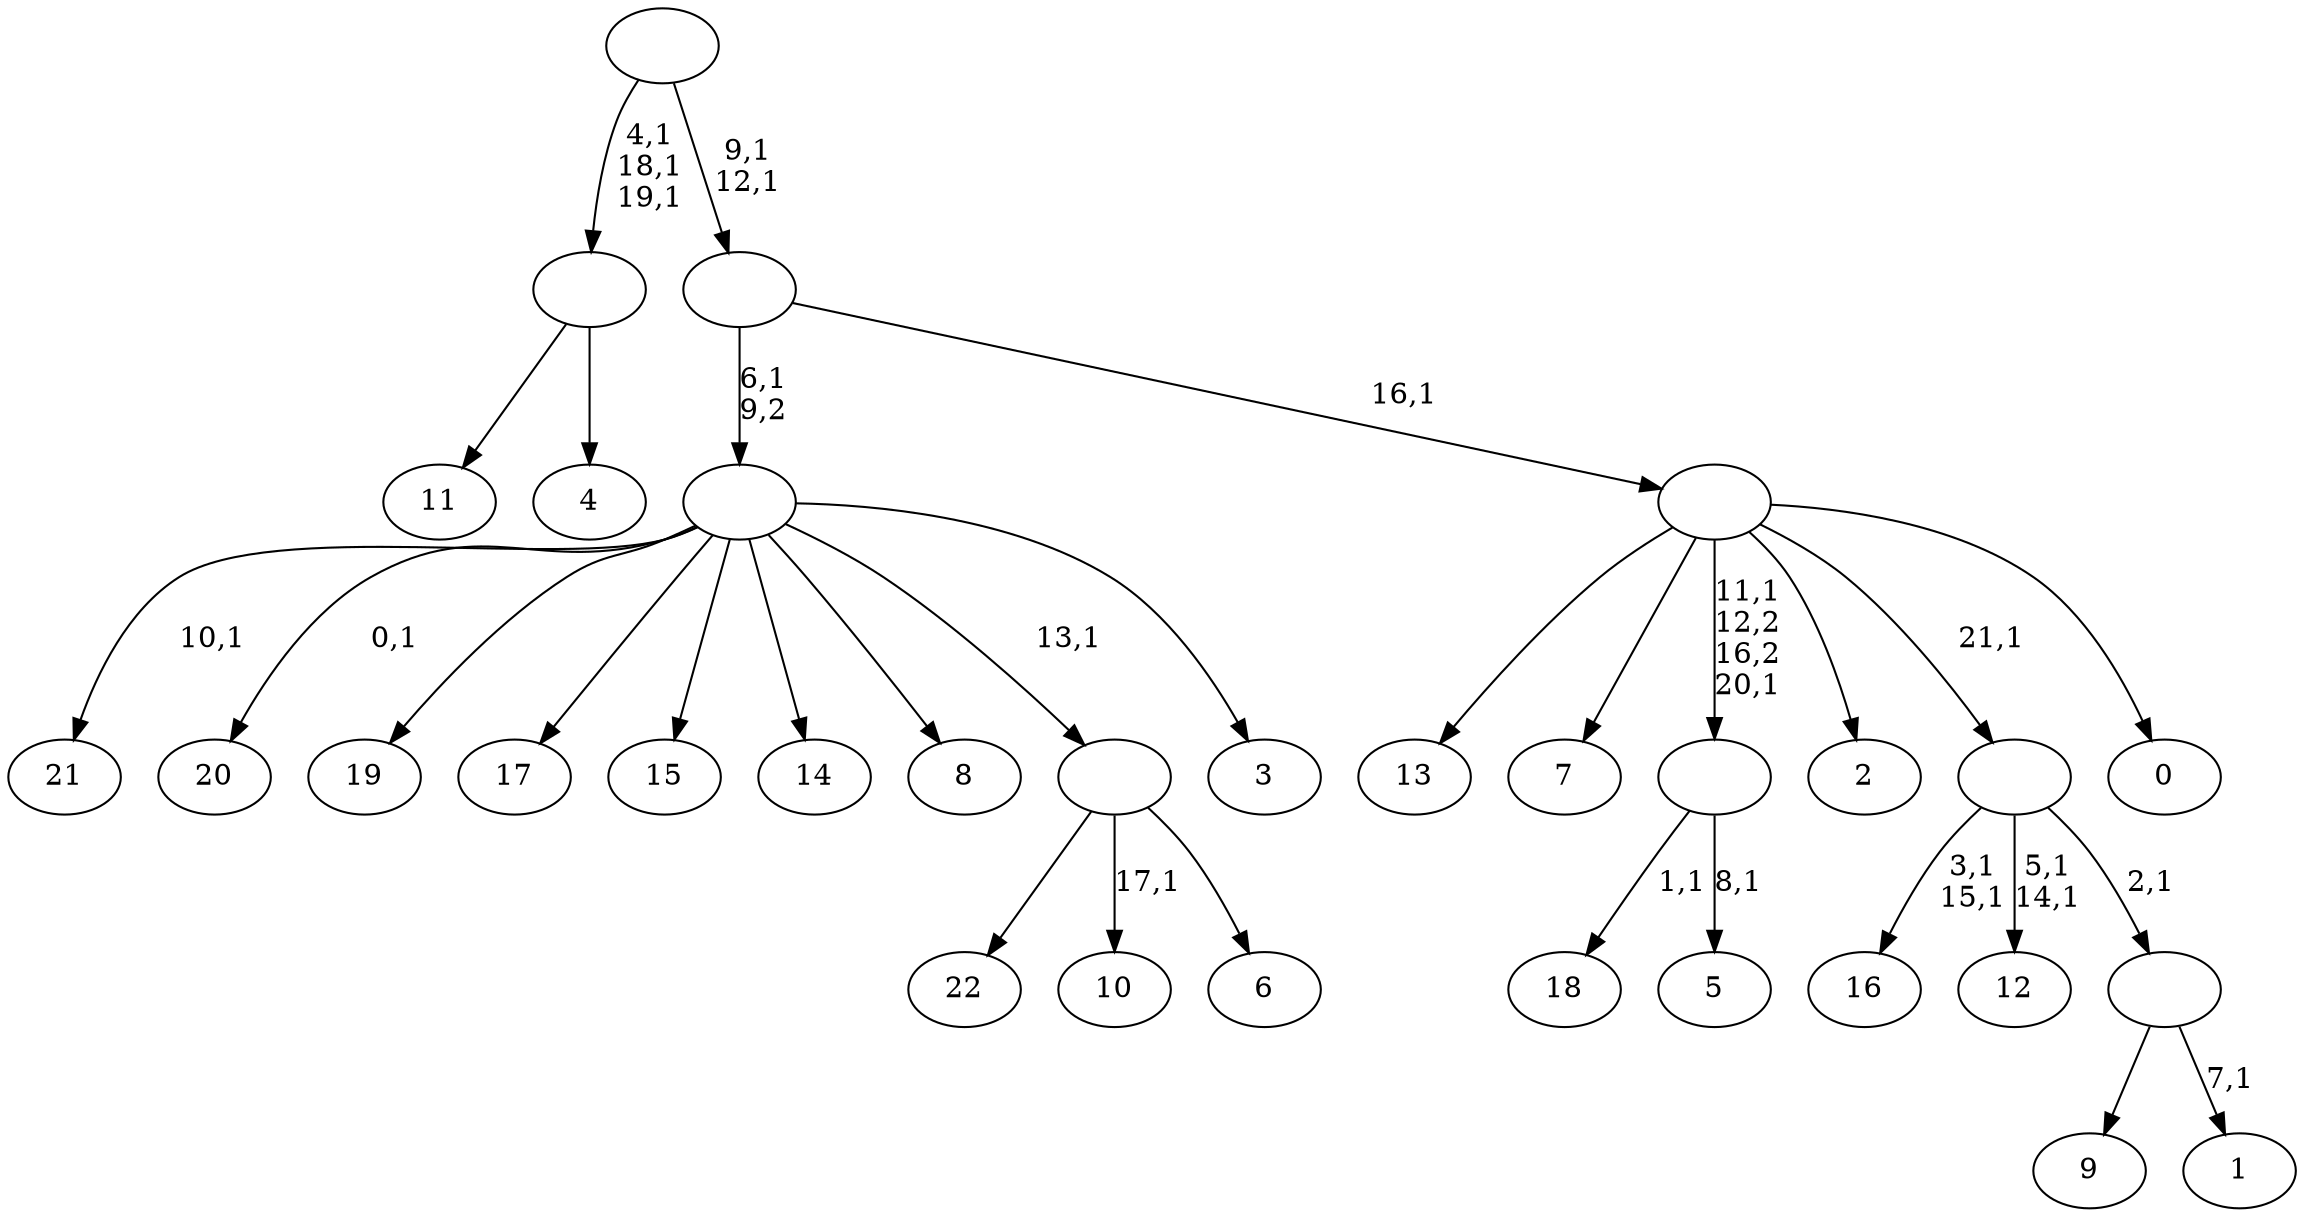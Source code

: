digraph T {
	45 [label="22"]
	44 [label="21"]
	42 [label="20"]
	40 [label="19"]
	39 [label="18"]
	37 [label="17"]
	36 [label="16"]
	33 [label="15"]
	32 [label="14"]
	31 [label="13"]
	30 [label="12"]
	27 [label="11"]
	26 [label="10"]
	24 [label="9"]
	23 [label="8"]
	22 [label="7"]
	21 [label="6"]
	20 [label=""]
	19 [label="5"]
	17 [label=""]
	15 [label="4"]
	14 [label=""]
	11 [label="3"]
	10 [label=""]
	9 [label="2"]
	8 [label="1"]
	6 [label=""]
	5 [label=""]
	4 [label="0"]
	3 [label=""]
	2 [label=""]
	0 [label=""]
	20 -> 26 [label="17,1"]
	20 -> 45 [label=""]
	20 -> 21 [label=""]
	17 -> 19 [label="8,1"]
	17 -> 39 [label="1,1"]
	14 -> 27 [label=""]
	14 -> 15 [label=""]
	10 -> 42 [label="0,1"]
	10 -> 44 [label="10,1"]
	10 -> 40 [label=""]
	10 -> 37 [label=""]
	10 -> 33 [label=""]
	10 -> 32 [label=""]
	10 -> 23 [label=""]
	10 -> 20 [label="13,1"]
	10 -> 11 [label=""]
	6 -> 8 [label="7,1"]
	6 -> 24 [label=""]
	5 -> 30 [label="5,1\n14,1"]
	5 -> 36 [label="3,1\n15,1"]
	5 -> 6 [label="2,1"]
	3 -> 17 [label="11,1\n12,2\n16,2\n20,1"]
	3 -> 31 [label=""]
	3 -> 22 [label=""]
	3 -> 9 [label=""]
	3 -> 5 [label="21,1"]
	3 -> 4 [label=""]
	2 -> 10 [label="6,1\n9,2"]
	2 -> 3 [label="16,1"]
	0 -> 2 [label="9,1\n12,1"]
	0 -> 14 [label="4,1\n18,1\n19,1"]
}

